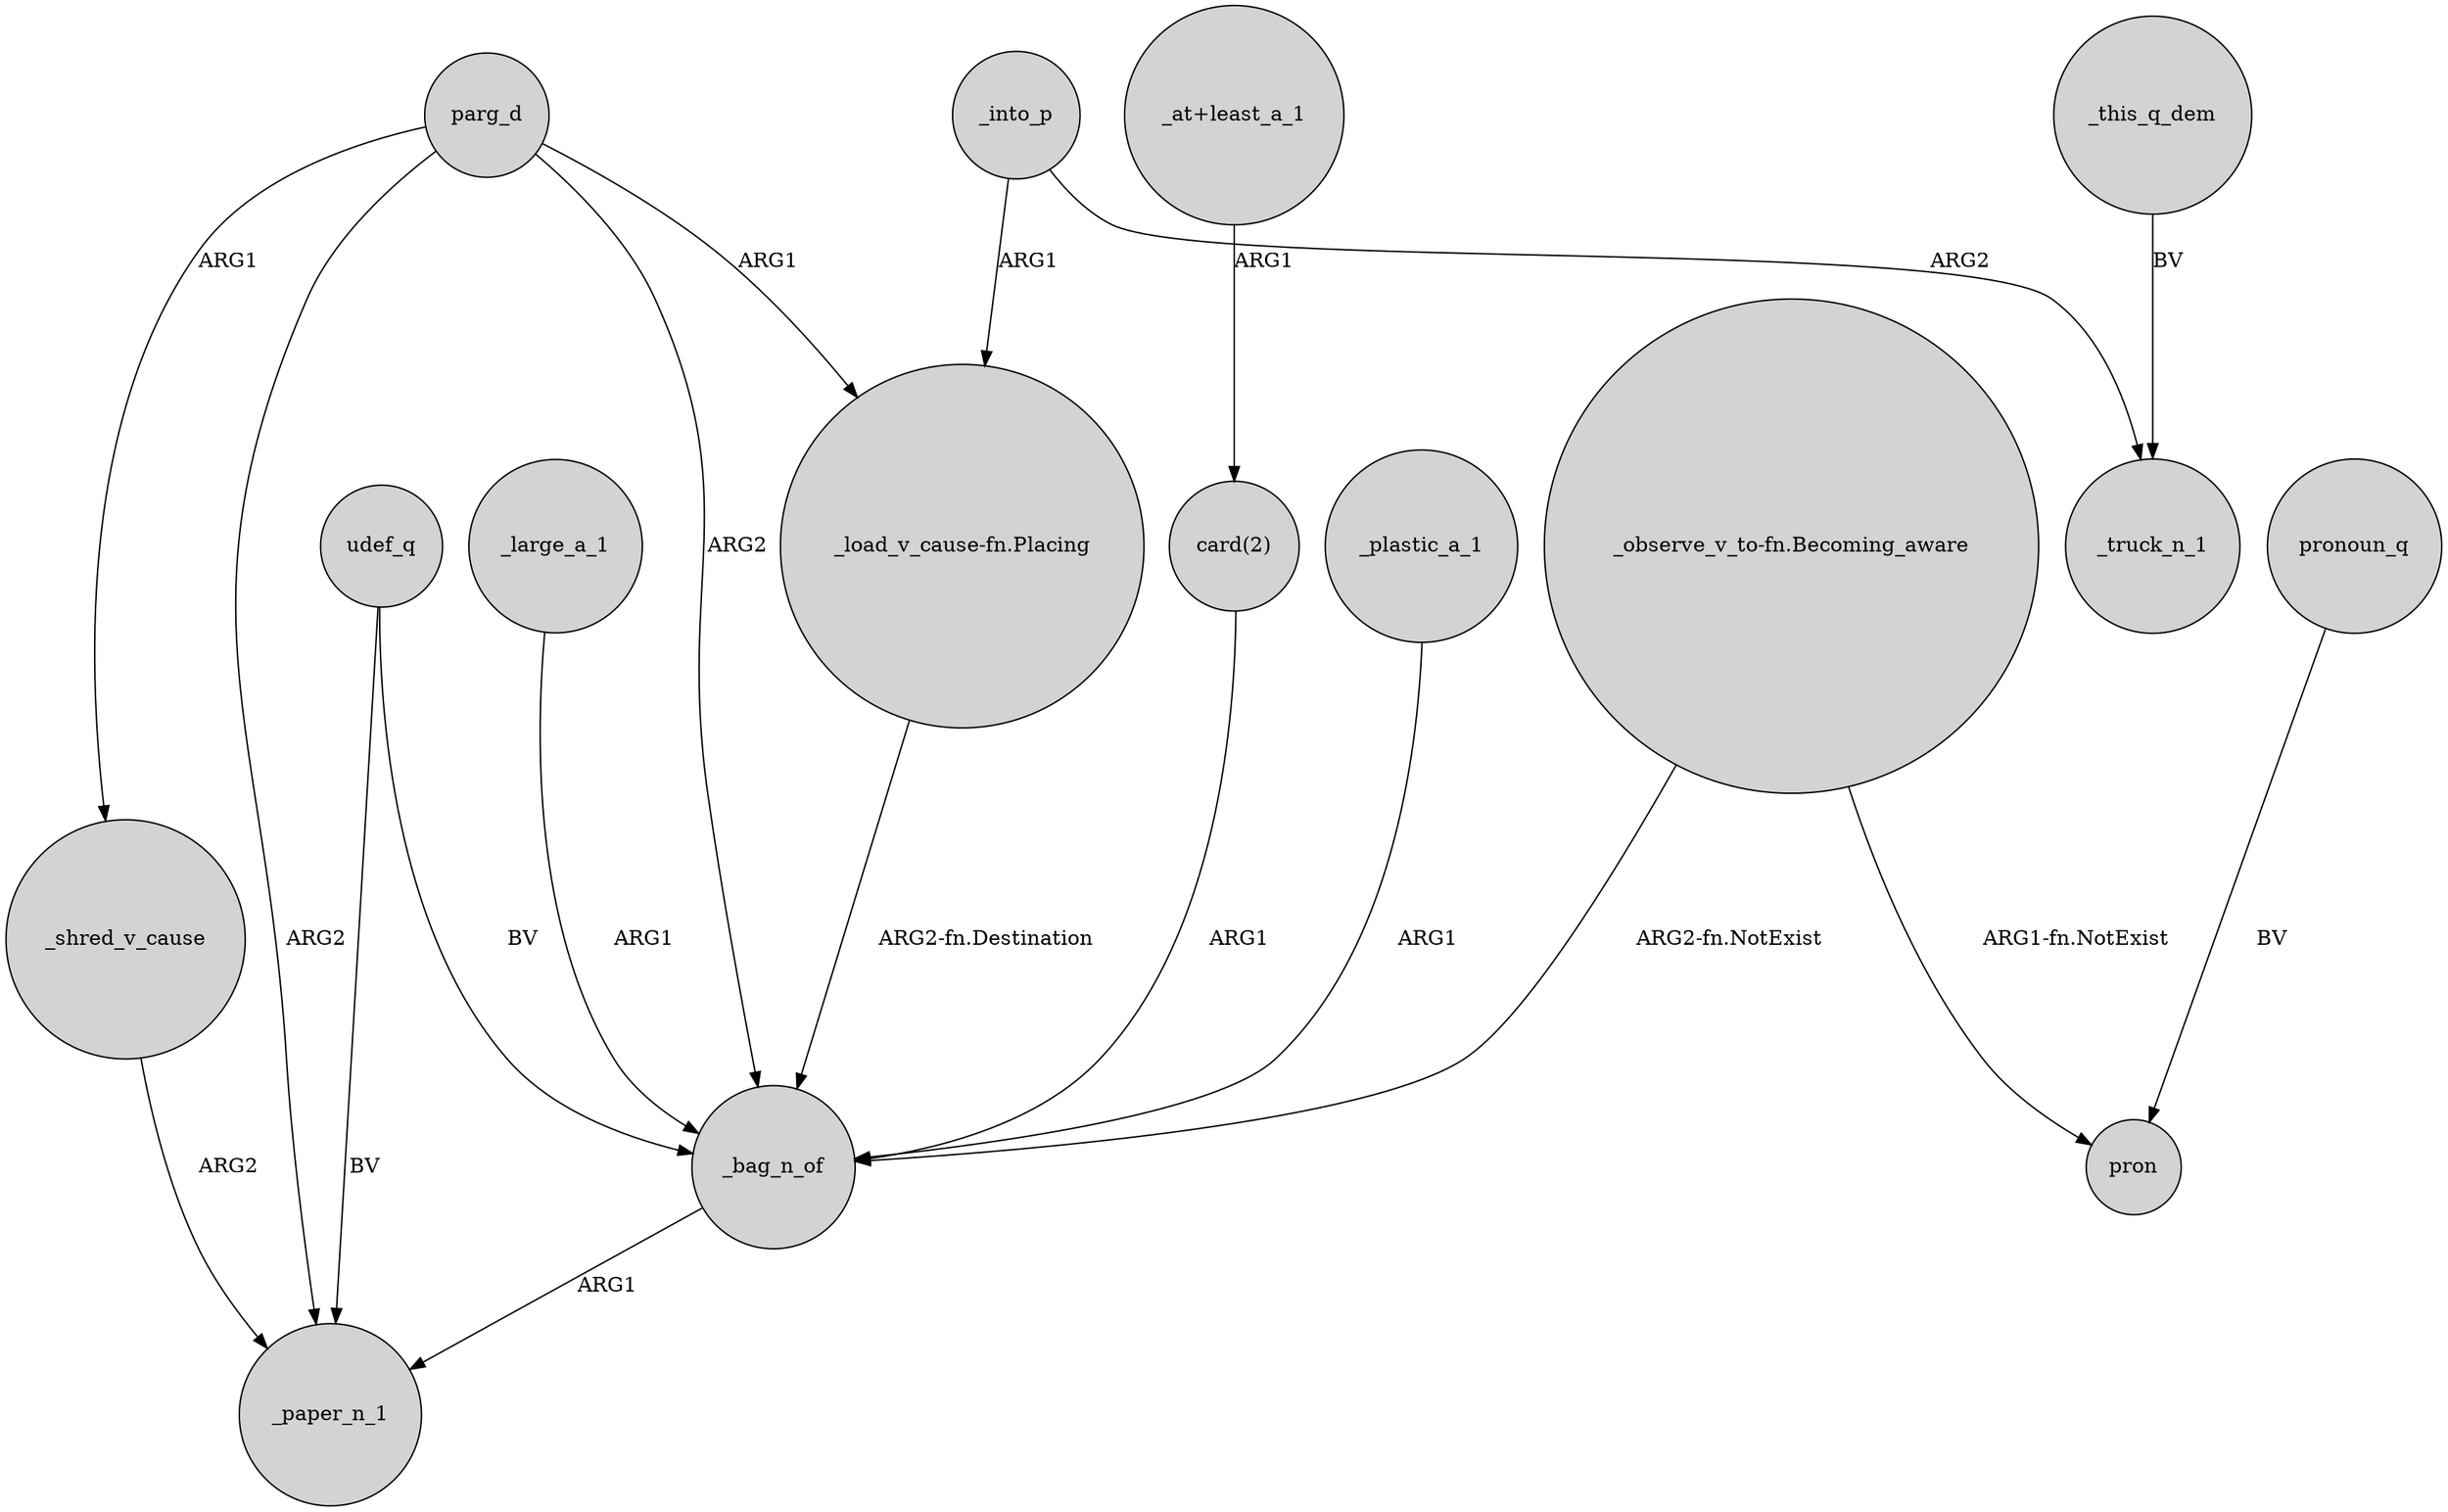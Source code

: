 digraph {
	node [shape=circle style=filled]
	parg_d -> _shred_v_cause [label=ARG1]
	"_load_v_cause-fn.Placing" -> _bag_n_of [label="ARG2-fn.Destination"]
	"_at+least_a_1" -> "card(2)" [label=ARG1]
	"card(2)" -> _bag_n_of [label=ARG1]
	parg_d -> _paper_n_1 [label=ARG2]
	"_observe_v_to-fn.Becoming_aware" -> _bag_n_of [label="ARG2-fn.NotExist"]
	_shred_v_cause -> _paper_n_1 [label=ARG2]
	udef_q -> _bag_n_of [label=BV]
	pronoun_q -> pron [label=BV]
	parg_d -> _bag_n_of [label=ARG2]
	_into_p -> _truck_n_1 [label=ARG2]
	"_observe_v_to-fn.Becoming_aware" -> pron [label="ARG1-fn.NotExist"]
	parg_d -> "_load_v_cause-fn.Placing" [label=ARG1]
	_into_p -> "_load_v_cause-fn.Placing" [label=ARG1]
	udef_q -> _paper_n_1 [label=BV]
	_this_q_dem -> _truck_n_1 [label=BV]
	_bag_n_of -> _paper_n_1 [label=ARG1]
	_plastic_a_1 -> _bag_n_of [label=ARG1]
	_large_a_1 -> _bag_n_of [label=ARG1]
}
